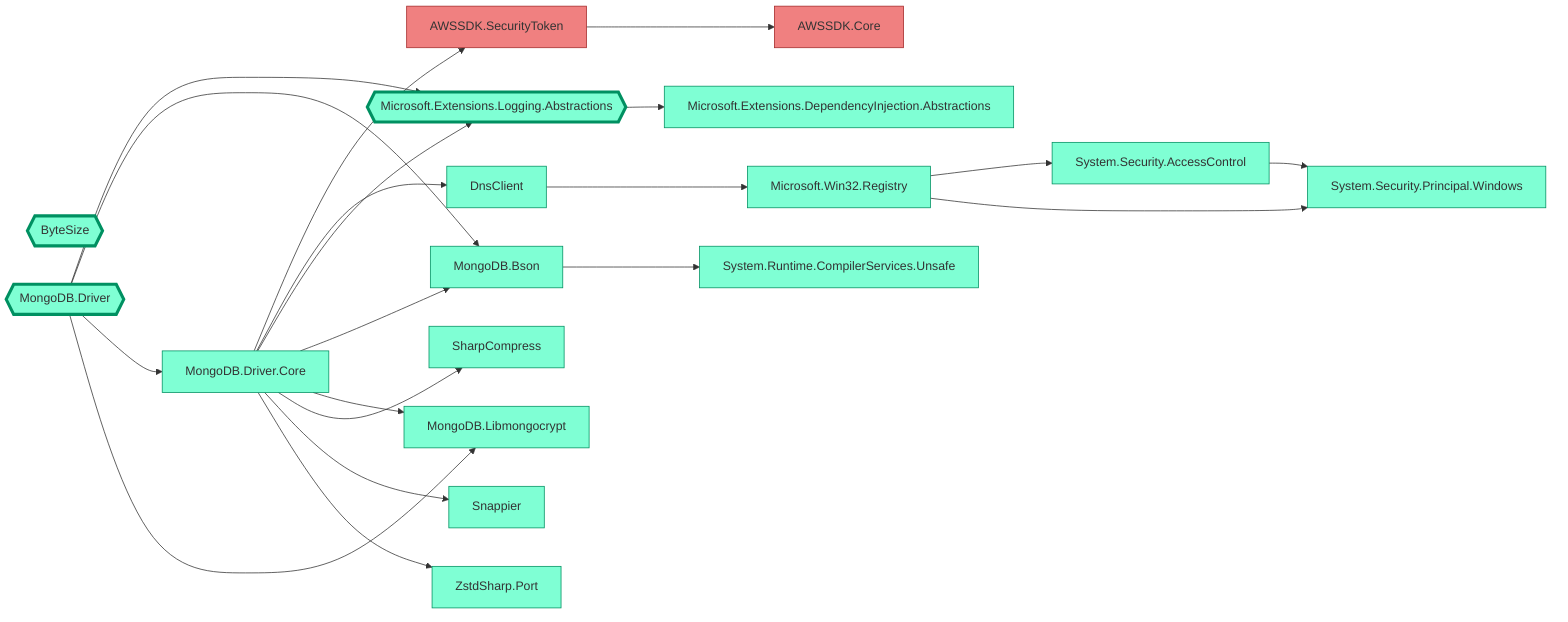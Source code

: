﻿%% Generated by https://github.com/0xced/Chisel

graph LR

classDef root stroke-width:4px
classDef default fill:aquamarine,stroke:#009061,color:#333333
classDef removed fill:lightcoral,stroke:#A42A2A

AWSSDK.SecurityToken --> AWSSDK.Core
ByteSize{{ByteSize}}
DnsClient --> Microsoft.Win32.Registry
Microsoft.Extensions.Logging.Abstractions{{Microsoft.Extensions.Logging.Abstractions}} --> Microsoft.Extensions.DependencyInjection.Abstractions
Microsoft.Win32.Registry --> System.Security.AccessControl
Microsoft.Win32.Registry --> System.Security.Principal.Windows
MongoDB.Bson --> System.Runtime.CompilerServices.Unsafe
MongoDB.Driver{{MongoDB.Driver}} --> Microsoft.Extensions.Logging.Abstractions
MongoDB.Driver{{MongoDB.Driver}} --> MongoDB.Bson
MongoDB.Driver{{MongoDB.Driver}} --> MongoDB.Driver.Core
MongoDB.Driver{{MongoDB.Driver}} --> MongoDB.Libmongocrypt
MongoDB.Driver.Core --> AWSSDK.SecurityToken
MongoDB.Driver.Core --> DnsClient
MongoDB.Driver.Core --> Microsoft.Extensions.Logging.Abstractions
MongoDB.Driver.Core --> MongoDB.Bson
MongoDB.Driver.Core --> MongoDB.Libmongocrypt
MongoDB.Driver.Core --> SharpCompress
MongoDB.Driver.Core --> Snappier
MongoDB.Driver.Core --> ZstdSharp.Port
System.Security.AccessControl --> System.Security.Principal.Windows

class AWSSDK.Core removed
class AWSSDK.SecurityToken removed
class ByteSize root
class ByteSize default
class DnsClient default
class Microsoft.Extensions.DependencyInjection.Abstractions default
class Microsoft.Extensions.Logging.Abstractions root
class Microsoft.Extensions.Logging.Abstractions default
class Microsoft.Win32.Registry default
class MongoDB.Bson default
class MongoDB.Driver root
class MongoDB.Driver default
class MongoDB.Driver.Core default
class MongoDB.Libmongocrypt default
class SharpCompress default
class Snappier default
class System.Runtime.CompilerServices.Unsafe default
class System.Security.AccessControl default
class System.Security.Principal.Windows default
class ZstdSharp.Port default